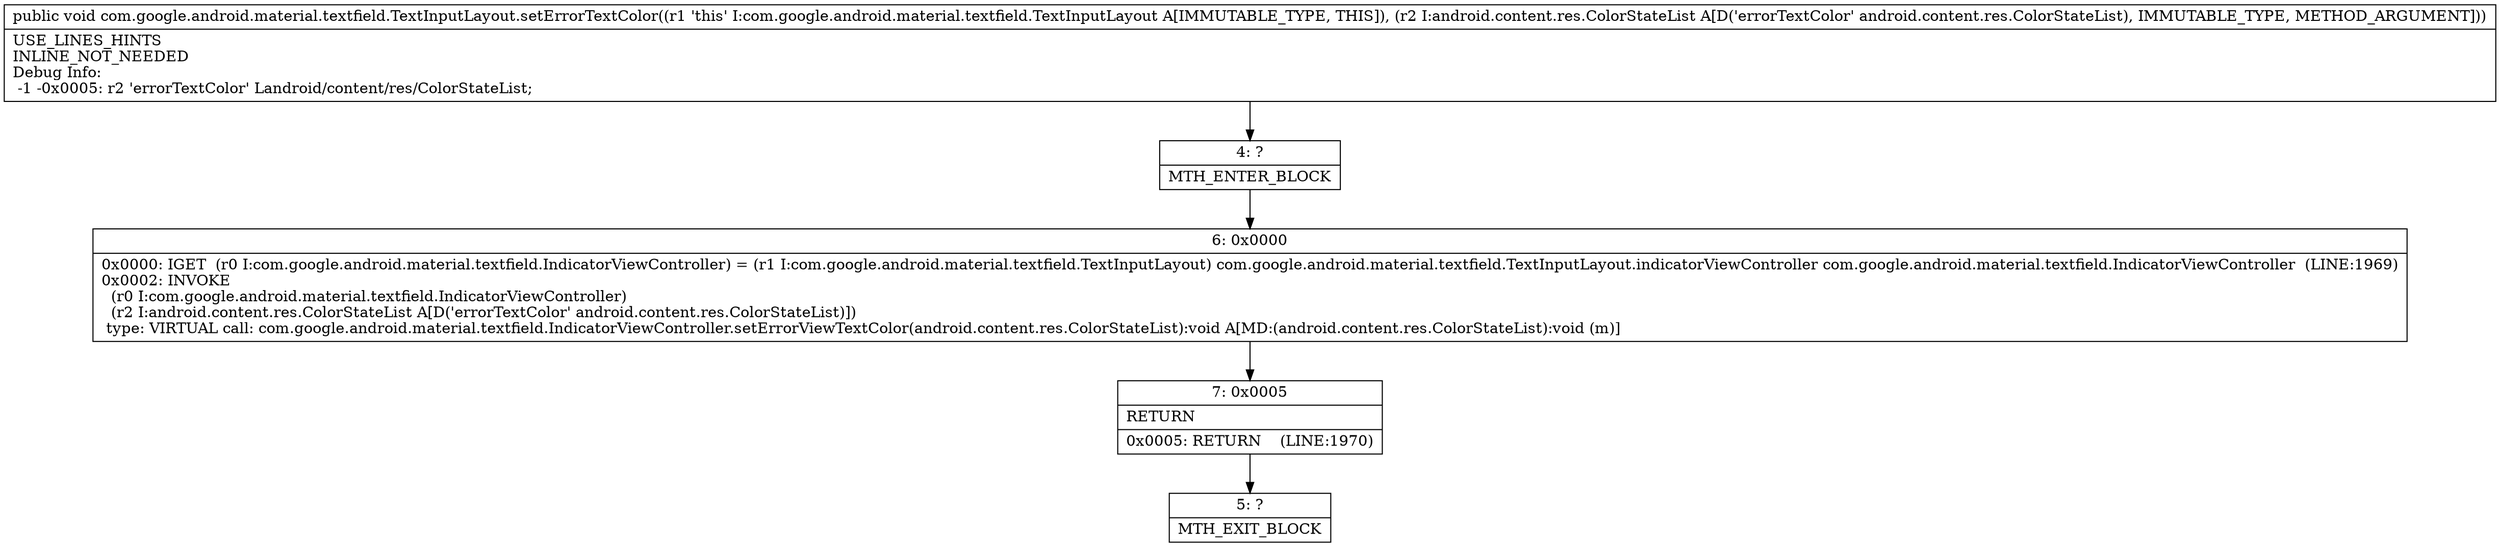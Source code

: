 digraph "CFG forcom.google.android.material.textfield.TextInputLayout.setErrorTextColor(Landroid\/content\/res\/ColorStateList;)V" {
Node_4 [shape=record,label="{4\:\ ?|MTH_ENTER_BLOCK\l}"];
Node_6 [shape=record,label="{6\:\ 0x0000|0x0000: IGET  (r0 I:com.google.android.material.textfield.IndicatorViewController) = (r1 I:com.google.android.material.textfield.TextInputLayout) com.google.android.material.textfield.TextInputLayout.indicatorViewController com.google.android.material.textfield.IndicatorViewController  (LINE:1969)\l0x0002: INVOKE  \l  (r0 I:com.google.android.material.textfield.IndicatorViewController)\l  (r2 I:android.content.res.ColorStateList A[D('errorTextColor' android.content.res.ColorStateList)])\l type: VIRTUAL call: com.google.android.material.textfield.IndicatorViewController.setErrorViewTextColor(android.content.res.ColorStateList):void A[MD:(android.content.res.ColorStateList):void (m)]\l}"];
Node_7 [shape=record,label="{7\:\ 0x0005|RETURN\l|0x0005: RETURN    (LINE:1970)\l}"];
Node_5 [shape=record,label="{5\:\ ?|MTH_EXIT_BLOCK\l}"];
MethodNode[shape=record,label="{public void com.google.android.material.textfield.TextInputLayout.setErrorTextColor((r1 'this' I:com.google.android.material.textfield.TextInputLayout A[IMMUTABLE_TYPE, THIS]), (r2 I:android.content.res.ColorStateList A[D('errorTextColor' android.content.res.ColorStateList), IMMUTABLE_TYPE, METHOD_ARGUMENT]))  | USE_LINES_HINTS\lINLINE_NOT_NEEDED\lDebug Info:\l  \-1 \-0x0005: r2 'errorTextColor' Landroid\/content\/res\/ColorStateList;\l}"];
MethodNode -> Node_4;Node_4 -> Node_6;
Node_6 -> Node_7;
Node_7 -> Node_5;
}

